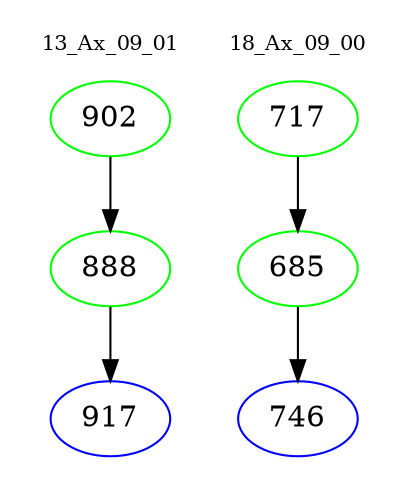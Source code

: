 digraph{
subgraph cluster_0 {
color = white
label = "13_Ax_09_01";
fontsize=10;
T0_902 [label="902", color="green"]
T0_902 -> T0_888 [color="black"]
T0_888 [label="888", color="green"]
T0_888 -> T0_917 [color="black"]
T0_917 [label="917", color="blue"]
}
subgraph cluster_1 {
color = white
label = "18_Ax_09_00";
fontsize=10;
T1_717 [label="717", color="green"]
T1_717 -> T1_685 [color="black"]
T1_685 [label="685", color="green"]
T1_685 -> T1_746 [color="black"]
T1_746 [label="746", color="blue"]
}
}
